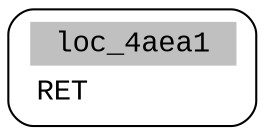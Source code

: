 digraph asm_graph {
1941 [
shape="Mrecord" fontname="Courier New"label =<<table border="0" cellborder="0" cellpadding="3"><tr><td align="center" colspan="2" bgcolor="grey">loc_4aea1</td></tr><tr><td align="left">RET        </td></tr></table>> ];
}